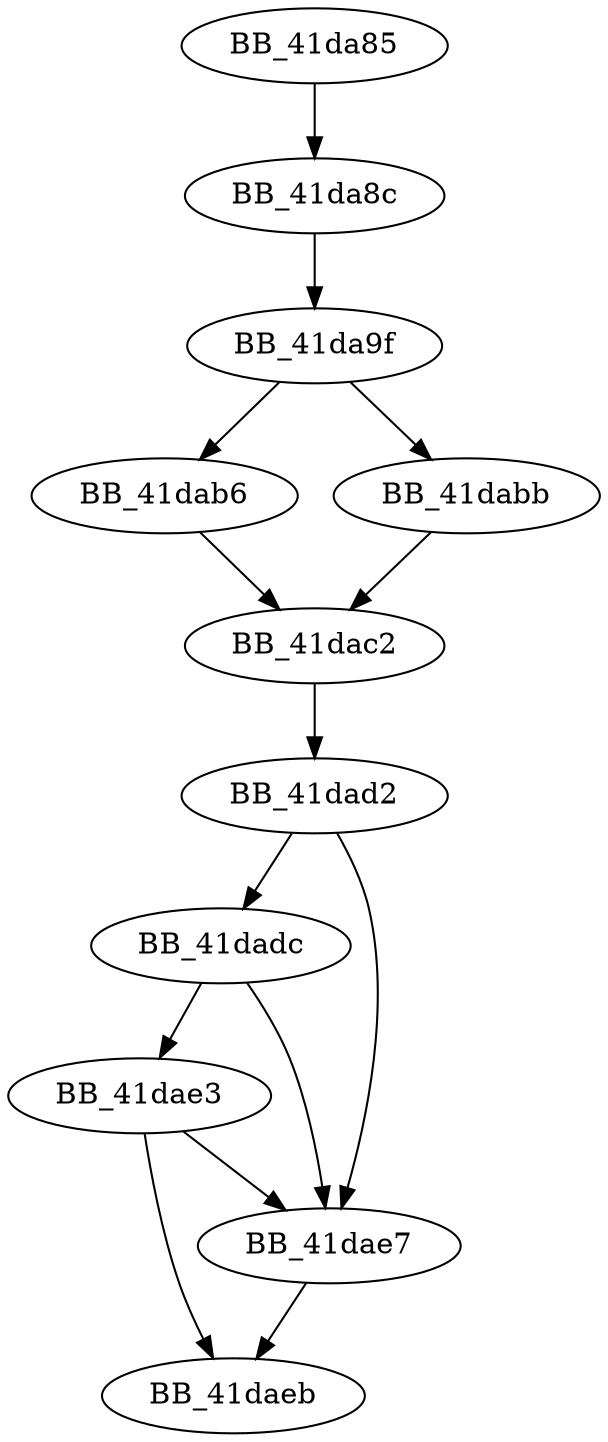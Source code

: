 DiGraph _GetLcidFromLangCountry{
BB_41da85->BB_41da8c
BB_41da8c->BB_41da9f
BB_41da9f->BB_41dab6
BB_41da9f->BB_41dabb
BB_41dab6->BB_41dac2
BB_41dabb->BB_41dac2
BB_41dac2->BB_41dad2
BB_41dad2->BB_41dadc
BB_41dad2->BB_41dae7
BB_41dadc->BB_41dae3
BB_41dadc->BB_41dae7
BB_41dae3->BB_41dae7
BB_41dae3->BB_41daeb
BB_41dae7->BB_41daeb
}
